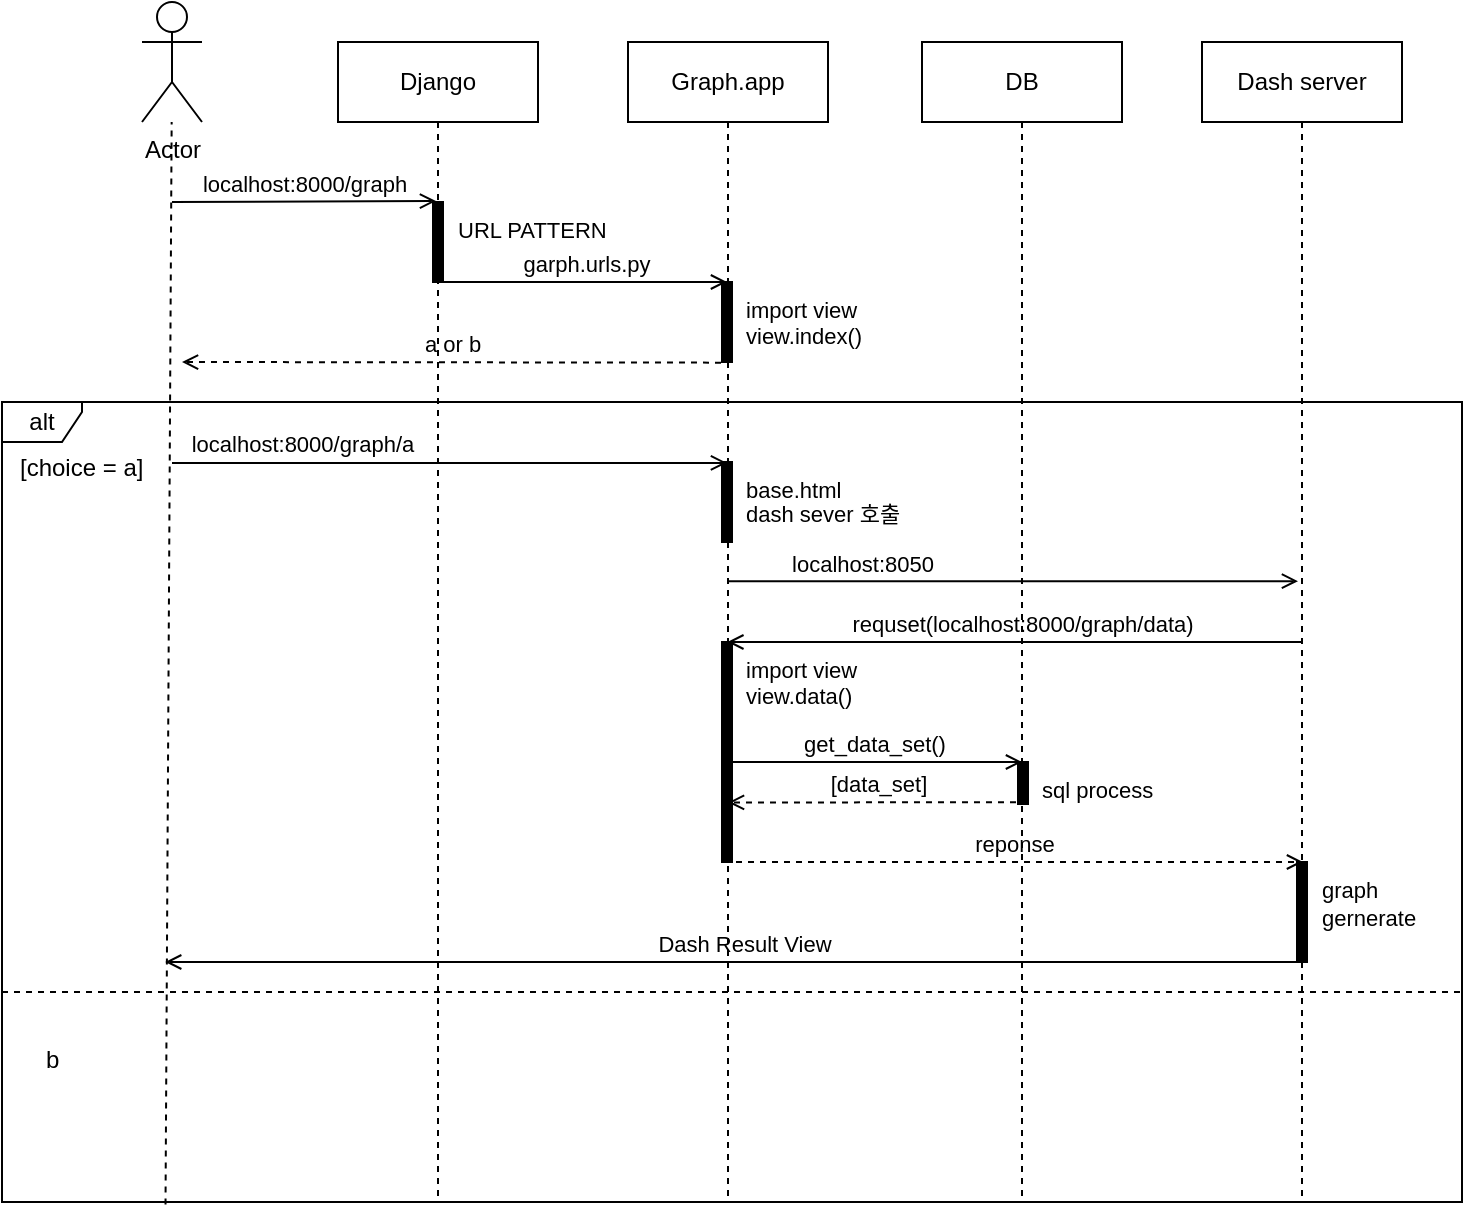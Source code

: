 <mxfile version="24.3.1" type="github">
  <diagram name="페이지-1" id="qsd2ySiPsfjGHsb-rymO">
    <mxGraphModel dx="1138" dy="628" grid="1" gridSize="10" guides="1" tooltips="1" connect="1" arrows="1" fold="1" page="1" pageScale="1" pageWidth="827" pageHeight="1169" math="0" shadow="0">
      <root>
        <mxCell id="0" />
        <mxCell id="1" parent="0" />
        <mxCell id="24UresPQj2qS1IkEaMge-2" value="Django" style="shape=umlLifeline;perimeter=lifelinePerimeter;whiteSpace=wrap;html=1;container=1;dropTarget=0;collapsible=0;recursiveResize=0;outlineConnect=0;portConstraint=eastwest;newEdgeStyle={&quot;curved&quot;:0,&quot;rounded&quot;:0};" vertex="1" parent="1">
          <mxGeometry x="228" y="140" width="100" height="580" as="geometry" />
        </mxCell>
        <mxCell id="24UresPQj2qS1IkEaMge-3" value="Graph.app" style="shape=umlLifeline;perimeter=lifelinePerimeter;whiteSpace=wrap;html=1;container=1;dropTarget=0;collapsible=0;recursiveResize=0;outlineConnect=0;portConstraint=eastwest;newEdgeStyle={&quot;curved&quot;:0,&quot;rounded&quot;:0};" vertex="1" parent="1">
          <mxGeometry x="373" y="140" width="100" height="580" as="geometry" />
        </mxCell>
        <mxCell id="24UresPQj2qS1IkEaMge-10" value="Actor" style="shape=umlActor;verticalLabelPosition=bottom;verticalAlign=top;html=1;" vertex="1" parent="1">
          <mxGeometry x="130" y="120" width="30" height="60" as="geometry" />
        </mxCell>
        <mxCell id="24UresPQj2qS1IkEaMge-21" value="" style="endArrow=none;dashed=1;html=1;rounded=0;exitX=0.112;exitY=1.003;exitDx=0;exitDy=0;exitPerimeter=0;" edge="1" parent="1" source="24UresPQj2qS1IkEaMge-37" target="24UresPQj2qS1IkEaMge-10">
          <mxGeometry width="50" height="50" relative="1" as="geometry">
            <mxPoint x="140" y="540" as="sourcePoint" />
            <mxPoint x="380" y="210" as="targetPoint" />
          </mxGeometry>
        </mxCell>
        <mxCell id="24UresPQj2qS1IkEaMge-23" value="localhost:8000/graph" style="html=1;verticalAlign=bottom;labelBackgroundColor=none;endArrow=open;endFill=0;rounded=0;entryX=-0.1;entryY=-0.012;entryDx=0;entryDy=0;entryPerimeter=0;" edge="1" parent="1">
          <mxGeometry width="160" relative="1" as="geometry">
            <mxPoint x="145" y="220" as="sourcePoint" />
            <mxPoint x="277" y="219.52" as="targetPoint" />
          </mxGeometry>
        </mxCell>
        <mxCell id="24UresPQj2qS1IkEaMge-25" value="&lt;font style=&quot;font-size: 11px;&quot;&gt;URL PATTERN&amp;nbsp;&lt;/font&gt;" style="html=1;points=[];perimeter=orthogonalPerimeter;fillColor=strokeColor;align=left;verticalAlign=top;spacingLeft=10;" vertex="1" parent="1">
          <mxGeometry x="275.5" y="220" width="5" height="40" as="geometry" />
        </mxCell>
        <mxCell id="24UresPQj2qS1IkEaMge-27" value="garph.urls.py" style="html=1;verticalAlign=bottom;labelBackgroundColor=none;endArrow=open;endFill=0;rounded=0;exitX=1;exitY=1;exitDx=0;exitDy=0;exitPerimeter=0;" edge="1" parent="1" source="24UresPQj2qS1IkEaMge-25" target="24UresPQj2qS1IkEaMge-3">
          <mxGeometry width="160" relative="1" as="geometry">
            <mxPoint x="280.5" y="269.17" as="sourcePoint" />
            <mxPoint x="420.5" y="269.17" as="targetPoint" />
          </mxGeometry>
        </mxCell>
        <mxCell id="24UresPQj2qS1IkEaMge-28" value="&lt;font style=&quot;font-size: 11px;&quot;&gt;import view&lt;/font&gt;&lt;div style=&quot;font-size: 11px;&quot;&gt;&lt;font style=&quot;font-size: 11px;&quot;&gt;view.index()&amp;nbsp;&lt;/font&gt;&lt;/div&gt;" style="html=1;points=[];perimeter=orthogonalPerimeter;fillColor=strokeColor;align=left;verticalAlign=top;spacingLeft=10;" vertex="1" parent="1">
          <mxGeometry x="420" y="260" width="5" height="40" as="geometry" />
        </mxCell>
        <mxCell id="24UresPQj2qS1IkEaMge-32" value="DB" style="shape=umlLifeline;perimeter=lifelinePerimeter;whiteSpace=wrap;html=1;container=1;dropTarget=0;collapsible=0;recursiveResize=0;outlineConnect=0;portConstraint=eastwest;newEdgeStyle={&quot;curved&quot;:0,&quot;rounded&quot;:0};" vertex="1" parent="1">
          <mxGeometry x="520" y="140" width="100" height="580" as="geometry" />
        </mxCell>
        <mxCell id="24UresPQj2qS1IkEaMge-36" value="a or b" style="html=1;verticalAlign=bottom;labelBackgroundColor=none;endArrow=open;endFill=0;dashed=1;rounded=0;exitX=-0.1;exitY=1.008;exitDx=0;exitDy=0;exitPerimeter=0;" edge="1" parent="1" source="24UresPQj2qS1IkEaMge-28">
          <mxGeometry width="160" relative="1" as="geometry">
            <mxPoint x="370" y="320" as="sourcePoint" />
            <mxPoint x="150" y="300" as="targetPoint" />
          </mxGeometry>
        </mxCell>
        <mxCell id="24UresPQj2qS1IkEaMge-37" value="alt" style="shape=umlFrame;whiteSpace=wrap;html=1;pointerEvents=0;recursiveResize=0;container=1;collapsible=0;width=40;height=20;" vertex="1" parent="1">
          <mxGeometry x="60" y="320" width="730" height="400" as="geometry" />
        </mxCell>
        <mxCell id="24UresPQj2qS1IkEaMge-38" value="[choice = a]" style="text;html=1;" vertex="1" parent="24UresPQj2qS1IkEaMge-37">
          <mxGeometry width="100" height="20" relative="1" as="geometry">
            <mxPoint x="7" y="19" as="offset" />
          </mxGeometry>
        </mxCell>
        <mxCell id="24UresPQj2qS1IkEaMge-39" value="b" style="line;strokeWidth=1;dashed=1;labelPosition=center;verticalLabelPosition=bottom;align=left;verticalAlign=top;spacingLeft=20;spacingTop=15;html=1;whiteSpace=wrap;" vertex="1" parent="24UresPQj2qS1IkEaMge-37">
          <mxGeometry y="290" width="730" height="10" as="geometry" />
        </mxCell>
        <mxCell id="24UresPQj2qS1IkEaMge-40" value="localhost:8000/graph/a" style="html=1;verticalAlign=bottom;labelBackgroundColor=none;endArrow=open;endFill=0;rounded=0;" edge="1" parent="24UresPQj2qS1IkEaMge-37" target="24UresPQj2qS1IkEaMge-3">
          <mxGeometry x="-0.531" width="160" relative="1" as="geometry">
            <mxPoint x="85" y="30.48" as="sourcePoint" />
            <mxPoint x="217" y="30" as="targetPoint" />
            <mxPoint as="offset" />
          </mxGeometry>
        </mxCell>
        <mxCell id="24UresPQj2qS1IkEaMge-46" value="localhost:8050" style="html=1;verticalAlign=bottom;labelBackgroundColor=none;endArrow=open;endFill=0;rounded=0;" edge="1" parent="24UresPQj2qS1IkEaMge-37" source="24UresPQj2qS1IkEaMge-3">
          <mxGeometry x="-0.531" width="160" relative="1" as="geometry">
            <mxPoint x="370" y="90.06" as="sourcePoint" />
            <mxPoint x="648" y="89.58" as="targetPoint" />
            <mxPoint as="offset" />
          </mxGeometry>
        </mxCell>
        <mxCell id="24UresPQj2qS1IkEaMge-47" value="requset(localhost:8000/graph/data)" style="html=1;verticalAlign=bottom;labelBackgroundColor=none;endArrow=open;endFill=0;rounded=0;" edge="1" parent="24UresPQj2qS1IkEaMge-37">
          <mxGeometry x="-0.027" width="160" relative="1" as="geometry">
            <mxPoint x="649.5" y="120" as="sourcePoint" />
            <mxPoint x="362.667" y="120" as="targetPoint" />
            <mxPoint as="offset" />
          </mxGeometry>
        </mxCell>
        <mxCell id="24UresPQj2qS1IkEaMge-54" value="Dash Result View" style="html=1;verticalAlign=bottom;labelBackgroundColor=none;endArrow=open;endFill=0;rounded=0;" edge="1" parent="24UresPQj2qS1IkEaMge-37">
          <mxGeometry x="-0.023" width="160" relative="1" as="geometry">
            <mxPoint x="648.42" y="280" as="sourcePoint" />
            <mxPoint x="81.59" y="280" as="targetPoint" />
            <mxPoint as="offset" />
          </mxGeometry>
        </mxCell>
        <mxCell id="24UresPQj2qS1IkEaMge-61" value="&lt;span style=&quot;font-size: 11px;&quot;&gt;sql process&lt;/span&gt;" style="html=1;points=[];perimeter=orthogonalPerimeter;fillColor=strokeColor;align=left;verticalAlign=top;spacingLeft=10;" vertex="1" parent="24UresPQj2qS1IkEaMge-37">
          <mxGeometry x="508" y="180" width="5" height="21" as="geometry" />
        </mxCell>
        <mxCell id="24UresPQj2qS1IkEaMge-60" value="get_data_set()" style="html=1;verticalAlign=bottom;labelBackgroundColor=none;endArrow=open;endFill=0;rounded=0;exitX=0;exitY=1;exitDx=0;exitDy=0;exitPerimeter=0;" edge="1" parent="24UresPQj2qS1IkEaMge-37">
          <mxGeometry width="160" relative="1" as="geometry">
            <mxPoint x="360.5" y="180" as="sourcePoint" />
            <mxPoint x="510" y="180" as="targetPoint" />
          </mxGeometry>
        </mxCell>
        <mxCell id="24UresPQj2qS1IkEaMge-62" value="[data_set]" style="html=1;verticalAlign=bottom;labelBackgroundColor=none;endArrow=open;endFill=0;dashed=1;rounded=0;entryX=0;entryY=0.777;entryDx=0;entryDy=0;entryPerimeter=0;" edge="1" parent="24UresPQj2qS1IkEaMge-37">
          <mxGeometry width="160" relative="1" as="geometry">
            <mxPoint x="513" y="200.17" as="sourcePoint" />
            <mxPoint x="363" y="200.201" as="targetPoint" />
          </mxGeometry>
        </mxCell>
        <mxCell id="24UresPQj2qS1IkEaMge-63" value="reponse" style="html=1;verticalAlign=bottom;labelBackgroundColor=none;endArrow=open;endFill=0;dashed=1;rounded=0;exitX=-0.1;exitY=1.008;exitDx=0;exitDy=0;exitPerimeter=0;" edge="1" parent="24UresPQj2qS1IkEaMge-37">
          <mxGeometry width="160" relative="1" as="geometry">
            <mxPoint x="361" y="230" as="sourcePoint" />
            <mxPoint x="650.5" y="230" as="targetPoint" />
          </mxGeometry>
        </mxCell>
        <mxCell id="24UresPQj2qS1IkEaMge-44" value="Dash server" style="shape=umlLifeline;perimeter=lifelinePerimeter;whiteSpace=wrap;html=1;container=1;dropTarget=0;collapsible=0;recursiveResize=0;outlineConnect=0;portConstraint=eastwest;newEdgeStyle={&quot;curved&quot;:0,&quot;rounded&quot;:0};" vertex="1" parent="1">
          <mxGeometry x="660" y="140" width="100" height="580" as="geometry" />
        </mxCell>
        <mxCell id="24UresPQj2qS1IkEaMge-45" value="&lt;font style=&quot;font-size: 11px;&quot;&gt;base.html&lt;/font&gt;&lt;div style=&quot;line-height: 100%; font-size: 11px;&quot;&gt;&lt;font style=&quot;font-size: 11px;&quot;&gt;dash sever 호출&lt;/font&gt;&lt;/div&gt;" style="html=1;points=[];perimeter=orthogonalPerimeter;fillColor=strokeColor;align=left;verticalAlign=top;spacingLeft=10;" vertex="1" parent="1">
          <mxGeometry x="420" y="350" width="5" height="40" as="geometry" />
        </mxCell>
        <mxCell id="24UresPQj2qS1IkEaMge-48" value="&lt;font style=&quot;font-size: 11px;&quot;&gt;import view&lt;/font&gt;&lt;div style=&quot;font-size: 11px;&quot;&gt;&lt;font style=&quot;font-size: 11px;&quot;&gt;view.data()&lt;/font&gt;&lt;/div&gt;" style="html=1;points=[];perimeter=orthogonalPerimeter;fillColor=strokeColor;align=left;verticalAlign=top;spacingLeft=10;" vertex="1" parent="1">
          <mxGeometry x="420" y="440" width="5" height="110" as="geometry" />
        </mxCell>
        <mxCell id="24UresPQj2qS1IkEaMge-64" value="&lt;span style=&quot;font-size: 11px;&quot;&gt;graph&lt;/span&gt;&lt;div&gt;&lt;span style=&quot;font-size: 11px;&quot;&gt;gernerate&lt;/span&gt;&lt;/div&gt;" style="html=1;points=[];perimeter=orthogonalPerimeter;fillColor=strokeColor;align=left;verticalAlign=top;spacingLeft=10;" vertex="1" parent="1">
          <mxGeometry x="707.5" y="550" width="5" height="50" as="geometry" />
        </mxCell>
      </root>
    </mxGraphModel>
  </diagram>
</mxfile>
